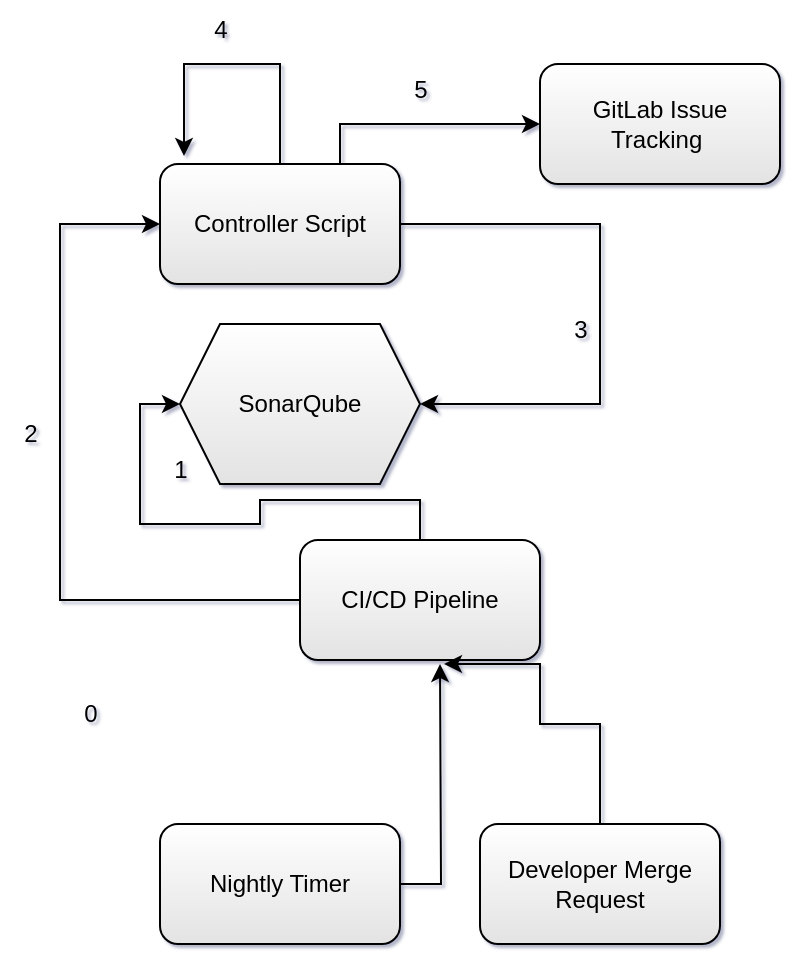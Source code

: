 <mxfile version="22.1.5" type="github">
  <diagram name="Page-1" id="WVjAArECR-r44n3g0cuV">
    <mxGraphModel dx="1194" dy="750" grid="1" gridSize="10" guides="1" tooltips="1" connect="1" arrows="1" fold="1" page="1" pageScale="1" pageWidth="850" pageHeight="1100" math="0" shadow="1">
      <root>
        <mxCell id="0" />
        <mxCell id="1" parent="0" />
        <mxCell id="Kcn1vtvd_Udo2UhyRpVJ-1" value="SonarQube" style="shape=hexagon;perimeter=hexagonPerimeter2;whiteSpace=wrap;html=1;fixedSize=1;gradientColor=#E3E3E3;" parent="1" vertex="1">
          <mxGeometry x="350" y="200" width="120" height="80" as="geometry" />
        </mxCell>
        <mxCell id="Kcn1vtvd_Udo2UhyRpVJ-29" style="edgeStyle=orthogonalEdgeStyle;rounded=0;orthogonalLoop=1;jettySize=auto;html=1;entryX=1;entryY=0.5;entryDx=0;entryDy=0;" parent="1" source="Kcn1vtvd_Udo2UhyRpVJ-7" target="Kcn1vtvd_Udo2UhyRpVJ-1" edge="1">
          <mxGeometry relative="1" as="geometry">
            <Array as="points">
              <mxPoint x="560" y="150" />
              <mxPoint x="560" y="240" />
            </Array>
          </mxGeometry>
        </mxCell>
        <mxCell id="Kcn1vtvd_Udo2UhyRpVJ-36" style="edgeStyle=orthogonalEdgeStyle;rounded=0;orthogonalLoop=1;jettySize=auto;html=1;exitX=0.75;exitY=0;exitDx=0;exitDy=0;entryX=0;entryY=0.5;entryDx=0;entryDy=0;" parent="1" source="Kcn1vtvd_Udo2UhyRpVJ-7" target="Kcn1vtvd_Udo2UhyRpVJ-37" edge="1">
          <mxGeometry relative="1" as="geometry">
            <mxPoint x="650" y="80" as="targetPoint" />
          </mxGeometry>
        </mxCell>
        <mxCell id="Kcn1vtvd_Udo2UhyRpVJ-7" value="Controller Script" style="rounded=1;whiteSpace=wrap;html=1;gradientColor=#E3E3E3;" parent="1" vertex="1">
          <mxGeometry x="340" y="120" width="120" height="60" as="geometry" />
        </mxCell>
        <mxCell id="Kcn1vtvd_Udo2UhyRpVJ-26" style="edgeStyle=orthogonalEdgeStyle;rounded=0;orthogonalLoop=1;jettySize=auto;html=1;entryX=0;entryY=0.5;entryDx=0;entryDy=0;" parent="1" source="Kcn1vtvd_Udo2UhyRpVJ-11" target="Kcn1vtvd_Udo2UhyRpVJ-7" edge="1">
          <mxGeometry relative="1" as="geometry">
            <Array as="points">
              <mxPoint x="290" y="150" />
            </Array>
          </mxGeometry>
        </mxCell>
        <mxCell id="1Vy3NjkEHELPdbjlYAzo-5" style="edgeStyle=orthogonalEdgeStyle;rounded=0;orthogonalLoop=1;jettySize=auto;html=1;entryX=0;entryY=0.5;entryDx=0;entryDy=0;" parent="1" source="Kcn1vtvd_Udo2UhyRpVJ-11" target="Kcn1vtvd_Udo2UhyRpVJ-1" edge="1">
          <mxGeometry relative="1" as="geometry" />
        </mxCell>
        <mxCell id="Kcn1vtvd_Udo2UhyRpVJ-11" value="CI/CD Pipeline" style="rounded=1;whiteSpace=wrap;html=1;gradientColor=#E3E3E3;" parent="1" vertex="1">
          <mxGeometry x="410" y="308" width="120" height="60" as="geometry" />
        </mxCell>
        <mxCell id="Kcn1vtvd_Udo2UhyRpVJ-34" style="edgeStyle=orthogonalEdgeStyle;rounded=0;orthogonalLoop=1;jettySize=auto;html=1;entryX=0.1;entryY=-0.067;entryDx=0;entryDy=0;entryPerimeter=0;" parent="1" source="Kcn1vtvd_Udo2UhyRpVJ-7" target="Kcn1vtvd_Udo2UhyRpVJ-7" edge="1">
          <mxGeometry relative="1" as="geometry">
            <Array as="points">
              <mxPoint x="400" y="70" />
              <mxPoint x="352" y="70" />
            </Array>
          </mxGeometry>
        </mxCell>
        <mxCell id="Kcn1vtvd_Udo2UhyRpVJ-37" value="GitLab Issue Tracking&amp;nbsp;" style="rounded=1;whiteSpace=wrap;html=1;gradientColor=#E3E3E3;" parent="1" vertex="1">
          <mxGeometry x="530" y="70" width="120" height="60" as="geometry" />
        </mxCell>
        <mxCell id="1Vy3NjkEHELPdbjlYAzo-1" style="edgeStyle=orthogonalEdgeStyle;rounded=0;orthogonalLoop=1;jettySize=auto;html=1;" parent="1" source="Kcn1vtvd_Udo2UhyRpVJ-39" edge="1">
          <mxGeometry relative="1" as="geometry">
            <mxPoint x="480" y="370" as="targetPoint" />
          </mxGeometry>
        </mxCell>
        <mxCell id="Kcn1vtvd_Udo2UhyRpVJ-39" value="Nightly Timer" style="rounded=1;whiteSpace=wrap;html=1;gradientColor=#E3E3E3;" parent="1" vertex="1">
          <mxGeometry x="340" y="450" width="120" height="60" as="geometry" />
        </mxCell>
        <mxCell id="1Vy3NjkEHELPdbjlYAzo-2" style="edgeStyle=orthogonalEdgeStyle;rounded=0;orthogonalLoop=1;jettySize=auto;html=1;entryX=0.6;entryY=1.033;entryDx=0;entryDy=0;entryPerimeter=0;" parent="1" source="Kcn1vtvd_Udo2UhyRpVJ-41" target="Kcn1vtvd_Udo2UhyRpVJ-11" edge="1">
          <mxGeometry relative="1" as="geometry">
            <Array as="points">
              <mxPoint x="560" y="400" />
              <mxPoint x="530" y="400" />
              <mxPoint x="530" y="370" />
            </Array>
          </mxGeometry>
        </mxCell>
        <mxCell id="Kcn1vtvd_Udo2UhyRpVJ-41" value="Developer Merge Request" style="rounded=1;whiteSpace=wrap;html=1;gradientColor=#E3E3E3;" parent="1" vertex="1">
          <mxGeometry x="500" y="450" width="120" height="60" as="geometry" />
        </mxCell>
        <mxCell id="1Vy3NjkEHELPdbjlYAzo-3" value="0" style="text;html=1;align=center;verticalAlign=middle;resizable=0;points=[];autosize=1;strokeColor=none;fillColor=none;" parent="1" vertex="1">
          <mxGeometry x="290" y="380" width="30" height="30" as="geometry" />
        </mxCell>
        <mxCell id="1Vy3NjkEHELPdbjlYAzo-4" value="2" style="text;html=1;align=center;verticalAlign=middle;resizable=0;points=[];autosize=1;strokeColor=none;fillColor=none;" parent="1" vertex="1">
          <mxGeometry x="260" y="240" width="30" height="30" as="geometry" />
        </mxCell>
        <mxCell id="1Vy3NjkEHELPdbjlYAzo-6" value="1" style="text;html=1;align=center;verticalAlign=middle;resizable=0;points=[];autosize=1;strokeColor=none;fillColor=none;" parent="1" vertex="1">
          <mxGeometry x="335" y="258" width="30" height="30" as="geometry" />
        </mxCell>
        <mxCell id="1Vy3NjkEHELPdbjlYAzo-7" value="3" style="text;html=1;align=center;verticalAlign=middle;resizable=0;points=[];autosize=1;strokeColor=none;fillColor=none;" parent="1" vertex="1">
          <mxGeometry x="535" y="188" width="30" height="30" as="geometry" />
        </mxCell>
        <mxCell id="1Vy3NjkEHELPdbjlYAzo-8" value="4" style="text;html=1;align=center;verticalAlign=middle;resizable=0;points=[];autosize=1;strokeColor=none;fillColor=none;" parent="1" vertex="1">
          <mxGeometry x="355" y="38" width="30" height="30" as="geometry" />
        </mxCell>
        <mxCell id="1Vy3NjkEHELPdbjlYAzo-9" value="5" style="text;html=1;align=center;verticalAlign=middle;resizable=0;points=[];autosize=1;strokeColor=none;fillColor=none;" parent="1" vertex="1">
          <mxGeometry x="455" y="68" width="30" height="30" as="geometry" />
        </mxCell>
      </root>
    </mxGraphModel>
  </diagram>
</mxfile>
